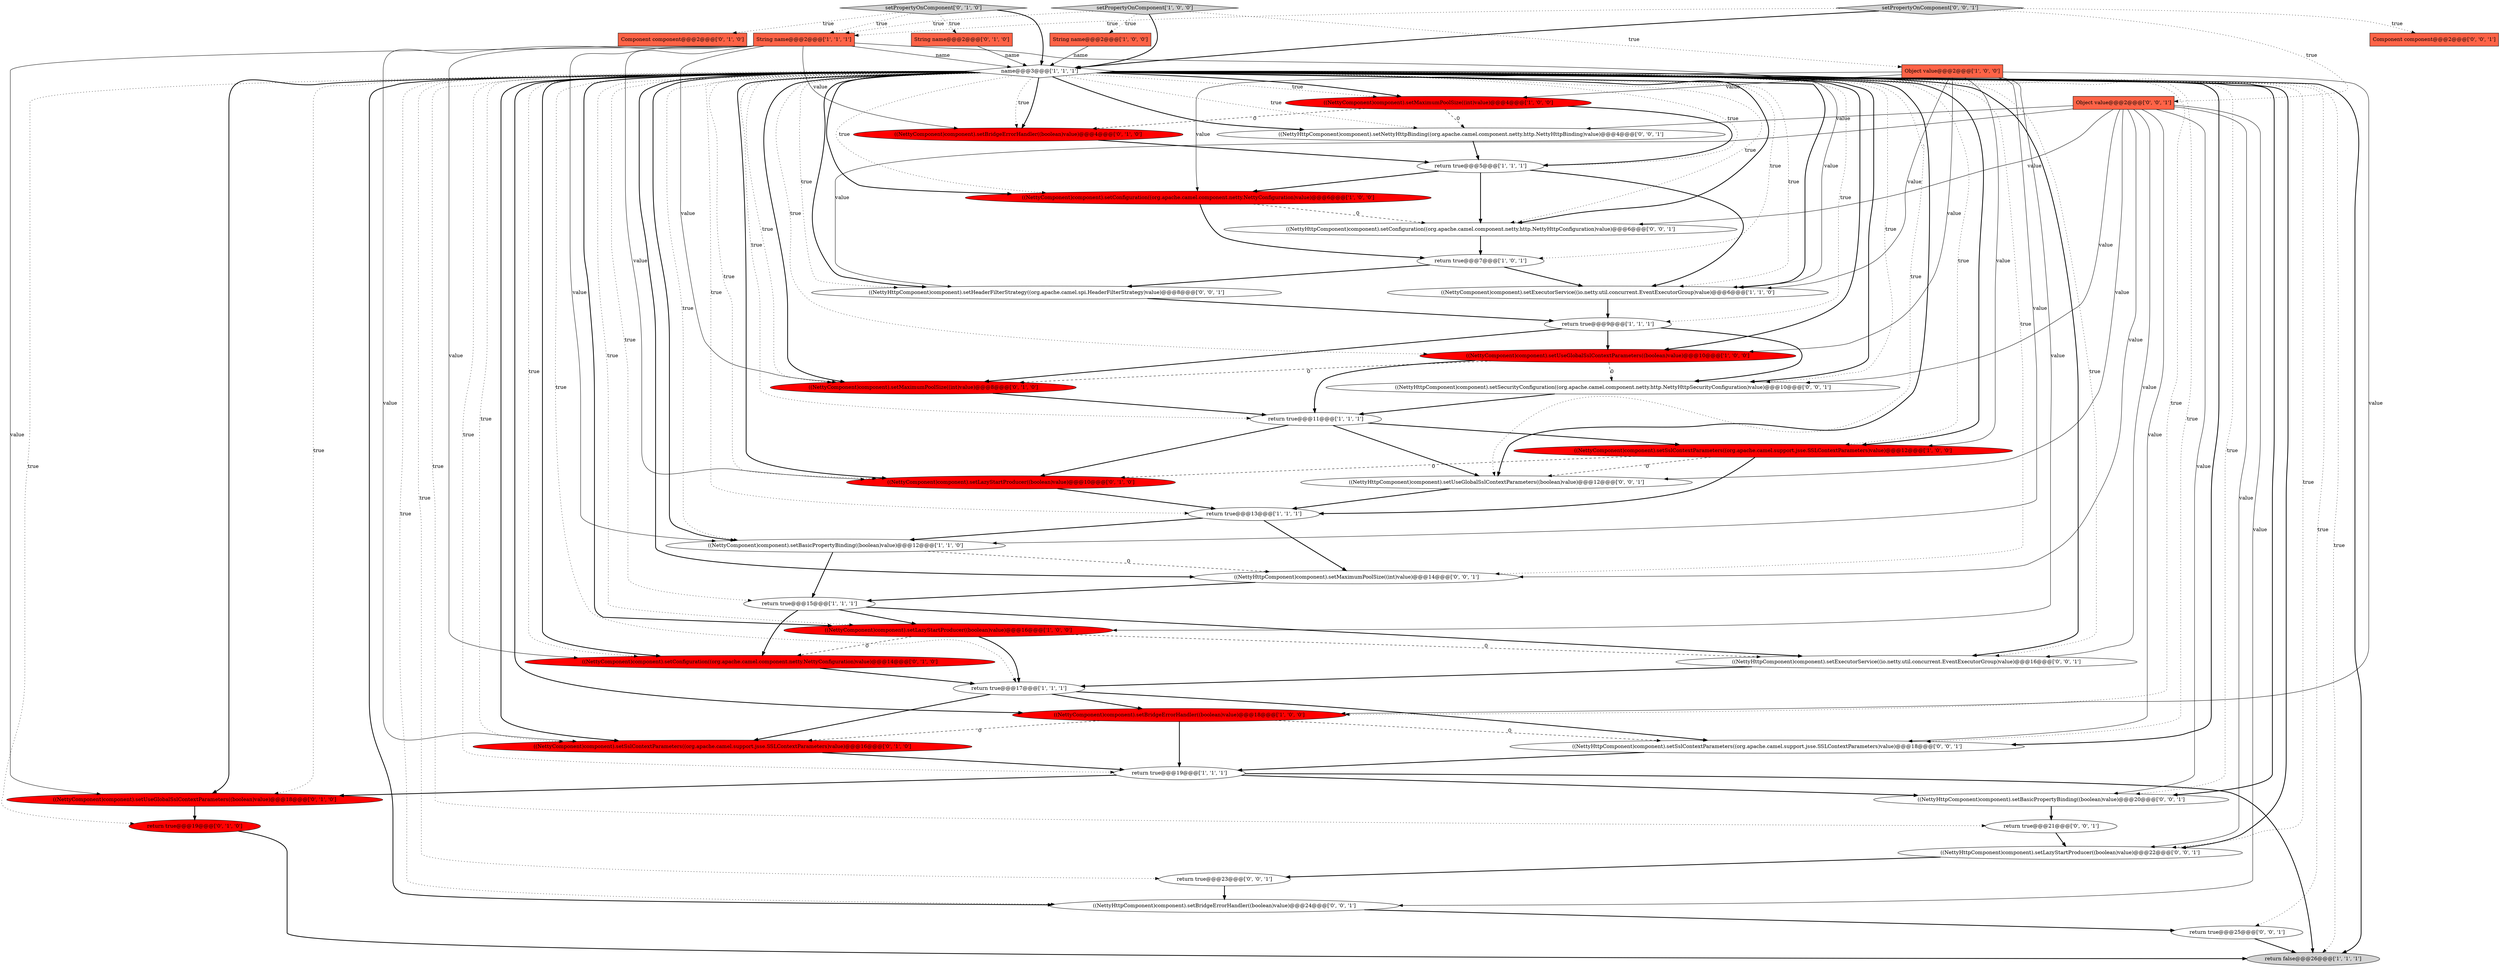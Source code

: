 digraph {
28 [style = filled, label = "setPropertyOnComponent['0', '1', '0']", fillcolor = lightgray, shape = diamond image = "AAA0AAABBB2BBB"];
41 [style = filled, label = "return true@@@23@@@['0', '0', '1']", fillcolor = white, shape = ellipse image = "AAA0AAABBB3BBB"];
13 [style = filled, label = "return true@@@19@@@['1', '1', '1']", fillcolor = white, shape = ellipse image = "AAA0AAABBB1BBB"];
35 [style = filled, label = "((NettyHttpComponent)component).setLazyStartProducer((boolean)value)@@@22@@@['0', '0', '1']", fillcolor = white, shape = ellipse image = "AAA0AAABBB3BBB"];
45 [style = filled, label = "((NettyHttpComponent)component).setMaximumPoolSize((int)value)@@@14@@@['0', '0', '1']", fillcolor = white, shape = ellipse image = "AAA0AAABBB3BBB"];
6 [style = filled, label = "String name@@@2@@@['1', '0', '0']", fillcolor = tomato, shape = box image = "AAA0AAABBB1BBB"];
2 [style = filled, label = "((NettyComponent)component).setExecutorService((io.netty.util.concurrent.EventExecutorGroup)value)@@@6@@@['1', '1', '0']", fillcolor = white, shape = ellipse image = "AAA0AAABBB1BBB"];
18 [style = filled, label = "String name@@@2@@@['1', '1', '1']", fillcolor = tomato, shape = box image = "AAA0AAABBB1BBB"];
31 [style = filled, label = "((NettyComponent)component).setSslContextParameters((org.apache.camel.support.jsse.SSLContextParameters)value)@@@16@@@['0', '1', '0']", fillcolor = red, shape = ellipse image = "AAA1AAABBB2BBB"];
1 [style = filled, label = "Object value@@@2@@@['1', '0', '0']", fillcolor = tomato, shape = box image = "AAA0AAABBB1BBB"];
20 [style = filled, label = "return false@@@26@@@['1', '1', '1']", fillcolor = lightgray, shape = ellipse image = "AAA0AAABBB1BBB"];
0 [style = filled, label = "return true@@@13@@@['1', '1', '1']", fillcolor = white, shape = ellipse image = "AAA0AAABBB1BBB"];
4 [style = filled, label = "return true@@@7@@@['1', '0', '1']", fillcolor = white, shape = ellipse image = "AAA0AAABBB1BBB"];
5 [style = filled, label = "return true@@@17@@@['1', '1', '1']", fillcolor = white, shape = ellipse image = "AAA0AAABBB1BBB"];
21 [style = filled, label = "return true@@@9@@@['1', '1', '1']", fillcolor = white, shape = ellipse image = "AAA0AAABBB1BBB"];
48 [style = filled, label = "return true@@@21@@@['0', '0', '1']", fillcolor = white, shape = ellipse image = "AAA0AAABBB3BBB"];
44 [style = filled, label = "setPropertyOnComponent['0', '0', '1']", fillcolor = lightgray, shape = diamond image = "AAA0AAABBB3BBB"];
47 [style = filled, label = "((NettyHttpComponent)component).setNettyHttpBinding((org.apache.camel.component.netty.http.NettyHttpBinding)value)@@@4@@@['0', '0', '1']", fillcolor = white, shape = ellipse image = "AAA0AAABBB3BBB"];
23 [style = filled, label = "((NettyComponent)component).setLazyStartProducer((boolean)value)@@@10@@@['0', '1', '0']", fillcolor = red, shape = ellipse image = "AAA1AAABBB2BBB"];
19 [style = filled, label = "((NettyComponent)component).setBridgeErrorHandler((boolean)value)@@@18@@@['1', '0', '0']", fillcolor = red, shape = ellipse image = "AAA1AAABBB1BBB"];
29 [style = filled, label = "((NettyComponent)component).setMaximumPoolSize((int)value)@@@8@@@['0', '1', '0']", fillcolor = red, shape = ellipse image = "AAA1AAABBB2BBB"];
34 [style = filled, label = "return true@@@25@@@['0', '0', '1']", fillcolor = white, shape = ellipse image = "AAA0AAABBB3BBB"];
7 [style = filled, label = "return true@@@11@@@['1', '1', '1']", fillcolor = white, shape = ellipse image = "AAA0AAABBB1BBB"];
32 [style = filled, label = "((NettyHttpComponent)component).setExecutorService((io.netty.util.concurrent.EventExecutorGroup)value)@@@16@@@['0', '0', '1']", fillcolor = white, shape = ellipse image = "AAA0AAABBB3BBB"];
11 [style = filled, label = "return true@@@5@@@['1', '1', '1']", fillcolor = white, shape = ellipse image = "AAA0AAABBB1BBB"];
33 [style = filled, label = "((NettyHttpComponent)component).setSecurityConfiguration((org.apache.camel.component.netty.http.NettyHttpSecurityConfiguration)value)@@@10@@@['0', '0', '1']", fillcolor = white, shape = ellipse image = "AAA0AAABBB3BBB"];
39 [style = filled, label = "Object value@@@2@@@['0', '0', '1']", fillcolor = tomato, shape = box image = "AAA0AAABBB3BBB"];
37 [style = filled, label = "((NettyHttpComponent)component).setHeaderFilterStrategy((org.apache.camel.spi.HeaderFilterStrategy)value)@@@8@@@['0', '0', '1']", fillcolor = white, shape = ellipse image = "AAA0AAABBB3BBB"];
8 [style = filled, label = "setPropertyOnComponent['1', '0', '0']", fillcolor = lightgray, shape = diamond image = "AAA0AAABBB1BBB"];
27 [style = filled, label = "((NettyComponent)component).setConfiguration((org.apache.camel.component.netty.NettyConfiguration)value)@@@14@@@['0', '1', '0']", fillcolor = red, shape = ellipse image = "AAA1AAABBB2BBB"];
14 [style = filled, label = "((NettyComponent)component).setUseGlobalSslContextParameters((boolean)value)@@@10@@@['1', '0', '0']", fillcolor = red, shape = ellipse image = "AAA1AAABBB1BBB"];
26 [style = filled, label = "((NettyComponent)component).setBridgeErrorHandler((boolean)value)@@@4@@@['0', '1', '0']", fillcolor = red, shape = ellipse image = "AAA1AAABBB2BBB"];
42 [style = filled, label = "((NettyHttpComponent)component).setConfiguration((org.apache.camel.component.netty.http.NettyHttpConfiguration)value)@@@6@@@['0', '0', '1']", fillcolor = white, shape = ellipse image = "AAA0AAABBB3BBB"];
9 [style = filled, label = "((NettyComponent)component).setMaximumPoolSize((int)value)@@@4@@@['1', '0', '0']", fillcolor = red, shape = ellipse image = "AAA1AAABBB1BBB"];
30 [style = filled, label = "((NettyComponent)component).setUseGlobalSslContextParameters((boolean)value)@@@18@@@['0', '1', '0']", fillcolor = red, shape = ellipse image = "AAA1AAABBB2BBB"];
10 [style = filled, label = "name@@@3@@@['1', '1', '1']", fillcolor = white, shape = diamond image = "AAA0AAABBB1BBB"];
3 [style = filled, label = "((NettyComponent)component).setBasicPropertyBinding((boolean)value)@@@12@@@['1', '1', '0']", fillcolor = white, shape = ellipse image = "AAA0AAABBB1BBB"];
12 [style = filled, label = "return true@@@15@@@['1', '1', '1']", fillcolor = white, shape = ellipse image = "AAA0AAABBB1BBB"];
25 [style = filled, label = "return true@@@19@@@['0', '1', '0']", fillcolor = red, shape = ellipse image = "AAA1AAABBB2BBB"];
43 [style = filled, label = "((NettyHttpComponent)component).setBasicPropertyBinding((boolean)value)@@@20@@@['0', '0', '1']", fillcolor = white, shape = ellipse image = "AAA0AAABBB3BBB"];
46 [style = filled, label = "((NettyHttpComponent)component).setUseGlobalSslContextParameters((boolean)value)@@@12@@@['0', '0', '1']", fillcolor = white, shape = ellipse image = "AAA0AAABBB3BBB"];
16 [style = filled, label = "((NettyComponent)component).setSslContextParameters((org.apache.camel.support.jsse.SSLContextParameters)value)@@@12@@@['1', '0', '0']", fillcolor = red, shape = ellipse image = "AAA1AAABBB1BBB"];
15 [style = filled, label = "((NettyComponent)component).setConfiguration((org.apache.camel.component.netty.NettyConfiguration)value)@@@6@@@['1', '0', '0']", fillcolor = red, shape = ellipse image = "AAA1AAABBB1BBB"];
17 [style = filled, label = "((NettyComponent)component).setLazyStartProducer((boolean)value)@@@16@@@['1', '0', '0']", fillcolor = red, shape = ellipse image = "AAA1AAABBB1BBB"];
22 [style = filled, label = "Component component@@@2@@@['0', '1', '0']", fillcolor = tomato, shape = box image = "AAA0AAABBB2BBB"];
40 [style = filled, label = "((NettyHttpComponent)component).setBridgeErrorHandler((boolean)value)@@@24@@@['0', '0', '1']", fillcolor = white, shape = ellipse image = "AAA0AAABBB3BBB"];
24 [style = filled, label = "String name@@@2@@@['0', '1', '0']", fillcolor = tomato, shape = box image = "AAA0AAABBB2BBB"];
38 [style = filled, label = "Component component@@@2@@@['0', '0', '1']", fillcolor = tomato, shape = box image = "AAA0AAABBB3BBB"];
36 [style = filled, label = "((NettyHttpComponent)component).setSslContextParameters((org.apache.camel.support.jsse.SSLContextParameters)value)@@@18@@@['0', '0', '1']", fillcolor = white, shape = ellipse image = "AAA0AAABBB3BBB"];
8->10 [style = bold, label=""];
16->0 [style = bold, label=""];
1->16 [style = solid, label="value"];
9->11 [style = bold, label=""];
46->0 [style = bold, label=""];
34->20 [style = bold, label=""];
18->23 [style = solid, label="value"];
35->41 [style = bold, label=""];
10->19 [style = bold, label=""];
10->31 [style = dotted, label="true"];
10->34 [style = dotted, label="true"];
10->3 [style = dotted, label="true"];
6->10 [style = solid, label="name"];
10->35 [style = bold, label=""];
10->17 [style = bold, label=""];
10->32 [style = bold, label=""];
48->35 [style = bold, label=""];
10->30 [style = dotted, label="true"];
10->32 [style = dotted, label="true"];
26->11 [style = bold, label=""];
10->29 [style = dotted, label="true"];
47->11 [style = bold, label=""];
14->7 [style = bold, label=""];
39->42 [style = solid, label="value"];
18->26 [style = solid, label="value"];
10->42 [style = dotted, label="true"];
10->47 [style = dotted, label="true"];
10->20 [style = dotted, label="true"];
28->18 [style = dotted, label="true"];
7->16 [style = bold, label=""];
27->5 [style = bold, label=""];
10->4 [style = dotted, label="true"];
1->9 [style = solid, label="value"];
10->16 [style = dotted, label="true"];
5->36 [style = bold, label=""];
17->27 [style = dashed, label="0"];
33->7 [style = bold, label=""];
0->3 [style = bold, label=""];
39->37 [style = solid, label="value"];
17->5 [style = bold, label=""];
10->31 [style = bold, label=""];
18->10 [style = solid, label="name"];
10->14 [style = bold, label=""];
7->46 [style = bold, label=""];
10->43 [style = dotted, label="true"];
37->21 [style = bold, label=""];
10->26 [style = bold, label=""];
4->2 [style = bold, label=""];
40->34 [style = bold, label=""];
1->17 [style = solid, label="value"];
39->43 [style = solid, label="value"];
14->33 [style = dashed, label="0"];
39->47 [style = solid, label="value"];
10->25 [style = dotted, label="true"];
10->23 [style = dotted, label="true"];
28->24 [style = dotted, label="true"];
21->29 [style = bold, label=""];
19->13 [style = bold, label=""];
2->21 [style = bold, label=""];
13->43 [style = bold, label=""];
44->38 [style = dotted, label="true"];
7->23 [style = bold, label=""];
10->45 [style = bold, label=""];
44->18 [style = dotted, label="true"];
18->3 [style = solid, label="value"];
1->3 [style = solid, label="value"];
8->18 [style = dotted, label="true"];
10->0 [style = dotted, label="true"];
10->26 [style = dotted, label="true"];
10->2 [style = bold, label=""];
24->10 [style = solid, label="name"];
14->29 [style = dashed, label="0"];
10->43 [style = bold, label=""];
0->45 [style = bold, label=""];
39->33 [style = solid, label="value"];
31->13 [style = bold, label=""];
12->17 [style = bold, label=""];
44->39 [style = dotted, label="true"];
12->32 [style = bold, label=""];
18->29 [style = solid, label="value"];
1->14 [style = solid, label="value"];
10->45 [style = dotted, label="true"];
10->41 [style = dotted, label="true"];
39->45 [style = solid, label="value"];
3->12 [style = bold, label=""];
10->9 [style = dotted, label="true"];
23->0 [style = bold, label=""];
10->35 [style = dotted, label="true"];
10->17 [style = dotted, label="true"];
5->19 [style = bold, label=""];
42->4 [style = bold, label=""];
25->20 [style = bold, label=""];
36->13 [style = bold, label=""];
39->32 [style = solid, label="value"];
8->6 [style = dotted, label="true"];
10->16 [style = bold, label=""];
10->13 [style = dotted, label="true"];
41->40 [style = bold, label=""];
10->11 [style = dotted, label="true"];
10->2 [style = dotted, label="true"];
10->23 [style = bold, label=""];
10->19 [style = dotted, label="true"];
3->45 [style = dashed, label="0"];
9->26 [style = dashed, label="0"];
28->22 [style = dotted, label="true"];
10->40 [style = bold, label=""];
39->40 [style = solid, label="value"];
18->27 [style = solid, label="value"];
10->9 [style = bold, label=""];
10->33 [style = bold, label=""];
18->31 [style = solid, label="value"];
18->2 [style = solid, label="value"];
10->37 [style = dotted, label="true"];
12->27 [style = bold, label=""];
10->40 [style = dotted, label="true"];
10->30 [style = bold, label=""];
10->46 [style = dotted, label="true"];
18->30 [style = solid, label="value"];
21->14 [style = bold, label=""];
10->37 [style = bold, label=""];
19->31 [style = dashed, label="0"];
32->5 [style = bold, label=""];
10->12 [style = dotted, label="true"];
10->20 [style = bold, label=""];
10->15 [style = bold, label=""];
28->10 [style = bold, label=""];
10->27 [style = bold, label=""];
21->33 [style = bold, label=""];
43->48 [style = bold, label=""];
10->46 [style = bold, label=""];
44->10 [style = bold, label=""];
10->3 [style = bold, label=""];
30->25 [style = bold, label=""];
17->32 [style = dashed, label="0"];
16->23 [style = dashed, label="0"];
13->30 [style = bold, label=""];
11->42 [style = bold, label=""];
10->33 [style = dotted, label="true"];
10->5 [style = dotted, label="true"];
39->35 [style = solid, label="value"];
11->2 [style = bold, label=""];
11->15 [style = bold, label=""];
10->36 [style = bold, label=""];
16->46 [style = dashed, label="0"];
45->12 [style = bold, label=""];
39->36 [style = solid, label="value"];
10->14 [style = dotted, label="true"];
9->47 [style = dashed, label="0"];
10->15 [style = dotted, label="true"];
15->42 [style = dashed, label="0"];
8->1 [style = dotted, label="true"];
10->36 [style = dotted, label="true"];
5->31 [style = bold, label=""];
10->29 [style = bold, label=""];
10->42 [style = bold, label=""];
4->37 [style = bold, label=""];
19->36 [style = dashed, label="0"];
1->2 [style = solid, label="value"];
1->19 [style = solid, label="value"];
15->4 [style = bold, label=""];
39->46 [style = solid, label="value"];
10->47 [style = bold, label=""];
29->7 [style = bold, label=""];
10->48 [style = dotted, label="true"];
10->27 [style = dotted, label="true"];
1->15 [style = solid, label="value"];
10->21 [style = dotted, label="true"];
10->7 [style = dotted, label="true"];
13->20 [style = bold, label=""];
}
